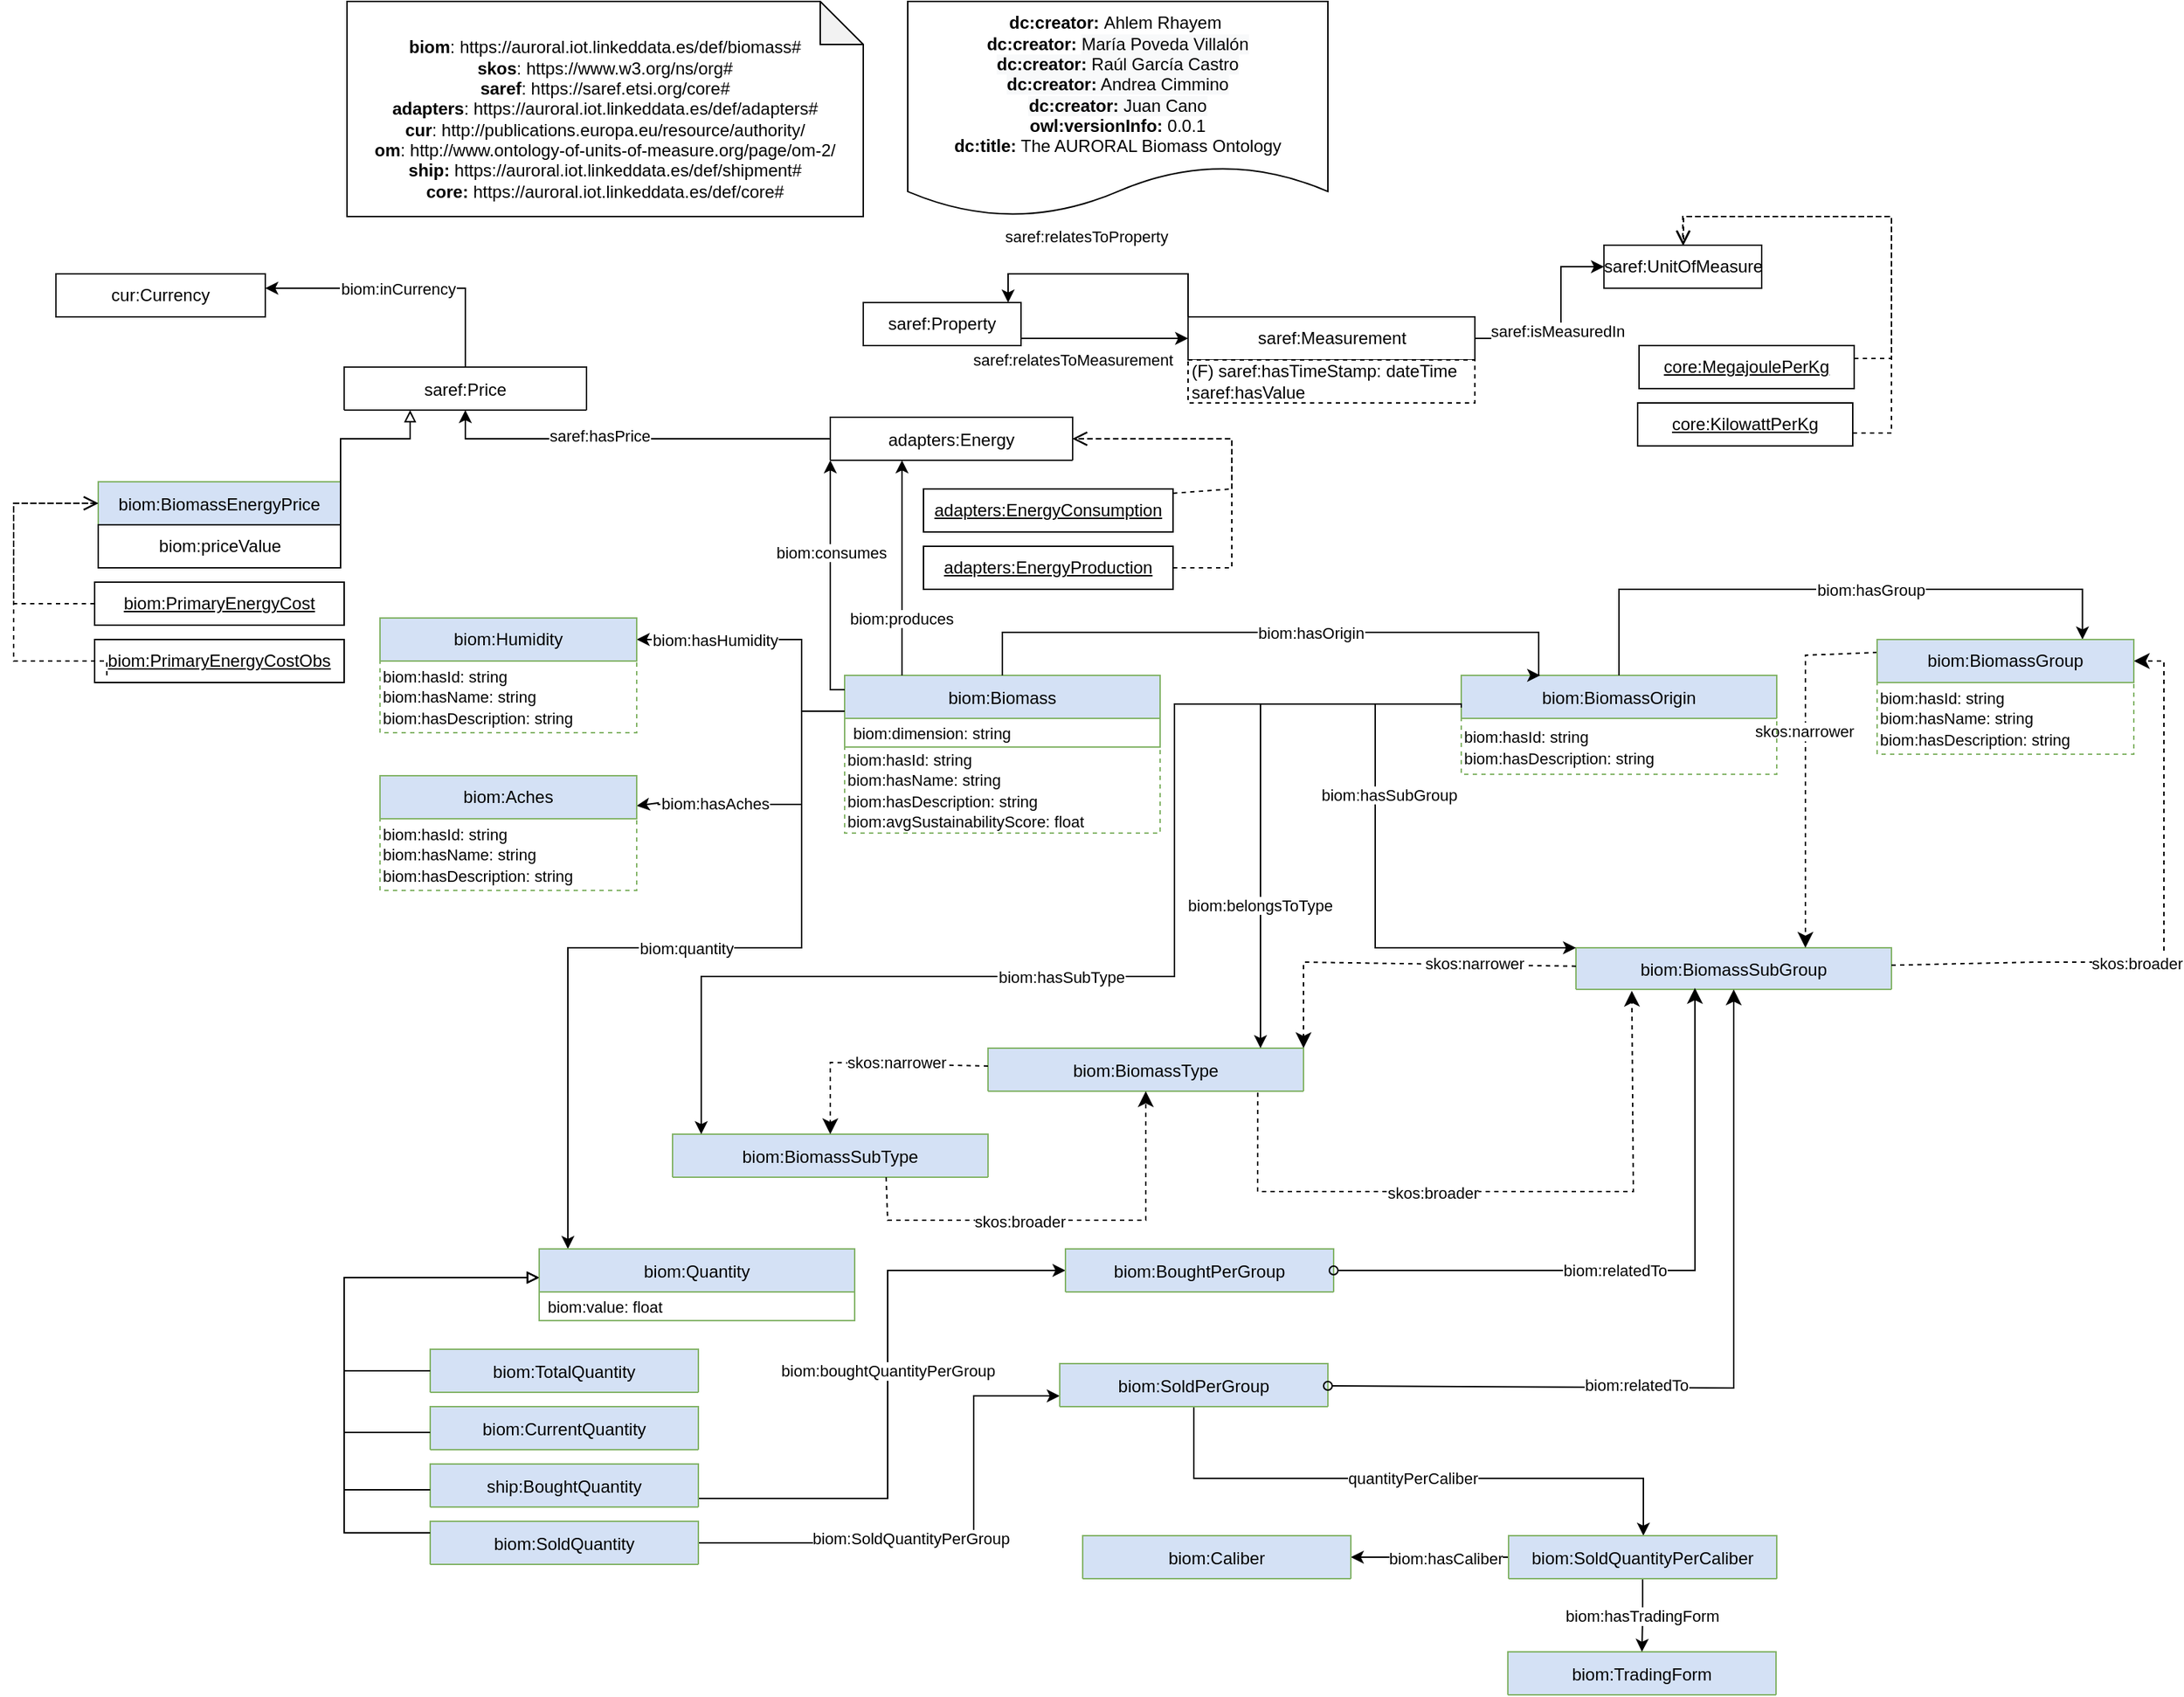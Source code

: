 <mxfile version="13.9.9" type="device"><diagram id="kuyocsIZIVU7Rjy9QZxE" name="Page-1"><mxGraphModel dx="2980" dy="2962" grid="1" gridSize="10" guides="1" tooltips="1" connect="1" arrows="1" fold="1" page="1" pageScale="1" pageWidth="1654" pageHeight="2336" math="0" shadow="0"><root><mxCell id="0"/><mxCell id="1" parent="0"/><mxCell id="2" value="biom:Biomass" style="swimlane;fontStyle=0;childLayout=stackLayout;horizontal=1;startSize=30;horizontalStack=0;resizeParent=1;resizeParentMax=0;resizeLast=0;collapsible=1;marginBottom=0;fillColor=#D4E1F5;strokeColor=#82b366;" parent="1" vertex="1"><mxGeometry x="-190" y="80" width="220" height="50" as="geometry"><mxRectangle x="536" y="365" width="80" height="30" as="alternateBounds"/></mxGeometry></mxCell><mxCell id="6" value="biom:dimension: string" style="text;strokeColor=none;fillColor=none;align=left;verticalAlign=middle;spacingLeft=4;spacingRight=4;overflow=hidden;points=[[0,0.5],[1,0.5]];portConstraint=eastwest;rotatable=0;fontSize=11;" parent="2" vertex="1"><mxGeometry y="30" width="220" height="20" as="geometry"/></mxCell><mxCell id="11" value="biom:BiomassOrigin" style="swimlane;fontStyle=0;childLayout=stackLayout;horizontal=1;startSize=30;horizontalStack=0;resizeParent=1;resizeParentMax=0;resizeLast=0;collapsible=1;marginBottom=0;fillColor=#D4E1F5;strokeColor=#82b366;" parent="1" vertex="1"><mxGeometry x="240" y="80" width="220" height="30" as="geometry"><mxRectangle x="536" y="365" width="80" height="30" as="alternateBounds"/></mxGeometry></mxCell><mxCell id="18" value="biom:BiomassSubGroup" style="swimlane;fontStyle=0;childLayout=stackLayout;horizontal=1;startSize=30;horizontalStack=0;resizeParent=1;resizeParentMax=0;resizeLast=0;collapsible=1;marginBottom=0;fillColor=#D4E1F5;strokeColor=#82b366;" parent="1" vertex="1"><mxGeometry x="320" y="270" width="220" height="29" as="geometry"><mxRectangle x="536" y="365" width="80" height="30" as="alternateBounds"/></mxGeometry></mxCell><mxCell id="19" value="biom:BiomassType" style="swimlane;fontStyle=0;childLayout=stackLayout;horizontal=1;startSize=30;horizontalStack=0;resizeParent=1;resizeParentMax=0;resizeLast=0;collapsible=1;marginBottom=0;fillColor=#D4E1F5;strokeColor=#82b366;" parent="1" vertex="1"><mxGeometry x="-90" y="340" width="220" height="30" as="geometry"><mxRectangle x="536" y="365" width="80" height="30" as="alternateBounds"/></mxGeometry></mxCell><mxCell id="20" value="biom:BiomassSubType" style="swimlane;fontStyle=0;childLayout=stackLayout;horizontal=1;startSize=30;horizontalStack=0;resizeParent=1;resizeParentMax=0;resizeLast=0;collapsible=1;marginBottom=0;fillColor=#D4E1F5;strokeColor=#82b366;" parent="1" vertex="1"><mxGeometry x="-310" y="400" width="220" height="30" as="geometry"><mxRectangle x="536" y="365" width="80" height="30" as="alternateBounds"/></mxGeometry></mxCell><mxCell id="21" value="biom:hasOrigin" style="edgeStyle=orthogonalEdgeStyle;rounded=0;orthogonalLoop=1;jettySize=auto;entryX=0.25;entryY=0;entryDx=0;entryDy=0;fontSize=11;endArrow=classic;endFill=1;" parent="1" source="2" target="11" edge="1"><mxGeometry x="0.129" relative="1" as="geometry"><mxPoint as="offset"/><mxPoint x="-80" y="80" as="sourcePoint"/><mxPoint x="422" y="68" as="targetPoint"/><Array as="points"><mxPoint x="-80" y="50"/><mxPoint x="294" y="50"/></Array></mxGeometry></mxCell><mxCell id="22" value="biom:hasGroup" style="edgeStyle=orthogonalEdgeStyle;rounded=0;orthogonalLoop=1;jettySize=auto;fontSize=11;endArrow=classic;endFill=1;entryX=0.8;entryY=0;entryDx=0;entryDy=0;" parent="1" source="11" target="qQtupQ7uHuIJxfJwYgU1-77" edge="1"><mxGeometry x="0.129" relative="1" as="geometry"><mxPoint as="offset"/><mxPoint x="490" y="102.5" as="sourcePoint"/><mxPoint x="630" y="50" as="targetPoint"/><Array as="points"><mxPoint x="350" y="20"/><mxPoint x="673" y="20"/></Array></mxGeometry></mxCell><mxCell id="43" value="biom:hasSubGroup" style="edgeStyle=orthogonalEdgeStyle;rounded=0;orthogonalLoop=1;jettySize=auto;fontSize=11;endArrow=classic;endFill=1;exitX=0;exitY=0.75;exitDx=0;exitDy=0;" parent="1" source="11" target="18" edge="1"><mxGeometry x="-0.326" y="10" relative="1" as="geometry"><mxPoint as="offset"/><mxPoint x="240" y="140" as="sourcePoint"/><mxPoint x="211" y="215" as="targetPoint"/><Array as="points"><mxPoint x="240" y="100"/><mxPoint x="180" y="100"/><mxPoint x="180" y="270"/></Array></mxGeometry></mxCell><mxCell id="44" value="biom:belongsToType" style="edgeStyle=orthogonalEdgeStyle;rounded=0;orthogonalLoop=1;jettySize=auto;fontSize=11;endArrow=classic;endFill=1;" parent="1" source="11" target="19" edge="1"><mxGeometry x="0.474" relative="1" as="geometry"><mxPoint as="offset"/><mxPoint x="220" y="130" as="sourcePoint"/><mxPoint x="320" y="286" as="targetPoint"/><Array as="points"><mxPoint x="100" y="100"/></Array></mxGeometry></mxCell><mxCell id="45" value="biom:hasSubType" style="edgeStyle=orthogonalEdgeStyle;rounded=0;orthogonalLoop=1;jettySize=auto;fontSize=11;endArrow=classic;endFill=1;" parent="1" source="11" target="20" edge="1"><mxGeometry x="0.129" relative="1" as="geometry"><mxPoint as="offset"/><mxPoint x="239" y="122" as="sourcePoint"/><mxPoint x="-292" y="342" as="targetPoint"/><Array as="points"><mxPoint x="40" y="100"/><mxPoint x="40" y="290"/><mxPoint x="-290" y="290"/></Array></mxGeometry></mxCell><mxCell id="54" value="biom:hasHumidity" style="edgeStyle=orthogonalEdgeStyle;rounded=0;orthogonalLoop=1;jettySize=auto;fontSize=11;endArrow=classic;endFill=1;entryX=1;entryY=0.5;entryDx=0;entryDy=0;" parent="1" source="2" target="qQtupQ7uHuIJxfJwYgU1-66" edge="1"><mxGeometry x="0.436" relative="1" as="geometry"><mxPoint as="offset"/><mxPoint x="-219" y="91.5" as="sourcePoint"/><mxPoint x="-319" y="68" as="targetPoint"/><Array as="points"><mxPoint x="-220" y="105"/><mxPoint x="-220" y="55"/></Array></mxGeometry></mxCell><mxCell id="55" value="biom:hasAches" style="edgeStyle=orthogonalEdgeStyle;rounded=0;orthogonalLoop=1;jettySize=auto;fontSize=11;endArrow=classic;endFill=1;exitX=0;exitY=0.5;exitDx=0;exitDy=0;" parent="1" source="2" target="qQtupQ7uHuIJxfJwYgU1-68" edge="1"><mxGeometry x="0.468" y="-1" relative="1" as="geometry"><mxPoint as="offset"/><mxPoint x="-180" y="130" as="sourcePoint"/><mxPoint x="-335" y="169" as="targetPoint"/><Array as="points"><mxPoint x="-220" y="105"/><mxPoint x="-220" y="170"/><mxPoint x="-320" y="170"/><mxPoint x="-320" y="169"/></Array></mxGeometry></mxCell><mxCell id="O9GTj8o9H-n6MzuwYOlM-77" value="&lt;div&gt;&lt;b&gt;&lt;br&gt;&lt;/b&gt;&lt;/div&gt;&lt;div&gt;&lt;b&gt;biom&lt;/b&gt;: https://auroral.iot.linkeddata.es/def/biomass#&lt;br&gt;&lt;/div&gt;&lt;div&gt;&lt;b&gt;skos&lt;/b&gt;:&amp;nbsp;https://www.w3.org/ns/org#&lt;br&gt;&lt;/div&gt;&lt;div&gt;&lt;/div&gt;&lt;b&gt;saref&lt;/b&gt;: https://saref.etsi.org/core#&lt;br&gt;&lt;b&gt;adapters&lt;/b&gt;: https://auroral.iot.linkeddata.es/def/adapters#&lt;br&gt;&lt;b&gt;cur&lt;/b&gt;: http://publications.europa.eu/resource/authority/&lt;br&gt;&lt;b&gt;om&lt;/b&gt;:&amp;nbsp;http://www.ontology-of-units-of-measure.org/page/om-2/&lt;br&gt;&lt;b&gt;ship:&lt;/b&gt; https://auroral.iot.linkeddata.es/def/shipment#&lt;br&gt;&lt;b&gt;core:&lt;/b&gt;&amp;nbsp;&lt;span&gt;https://auroral.iot.linkeddata.es/def/core#&lt;/span&gt;&lt;br&gt;" style="shape=note;whiteSpace=wrap;html=1;backgroundOutline=1;darkOpacity=0.05;" parent="1" vertex="1"><mxGeometry x="-537" y="-390" width="360" height="150" as="geometry"/></mxCell><mxCell id="Prb9LbOoZHCVGcq7G5M_-55" value="saref:Price" style="swimlane;fontStyle=0;childLayout=stackLayout;horizontal=1;startSize=30;horizontalStack=0;resizeParent=1;resizeParentMax=0;resizeLast=0;collapsible=1;marginBottom=0;fillColor=#FFFFFF;strokeColor=#1A1A1A;" parent="1" vertex="1"><mxGeometry x="-539" y="-135" width="169" height="30" as="geometry"><mxRectangle x="536" y="365" width="80" height="30" as="alternateBounds"/></mxGeometry></mxCell><mxCell id="Prb9LbOoZHCVGcq7G5M_-66" value="" style="edgeStyle=orthogonalEdgeStyle;rounded=0;orthogonalLoop=1;jettySize=auto;html=1;" parent="1" source="Prb9LbOoZHCVGcq7G5M_-59" target="Prb9LbOoZHCVGcq7G5M_-55" edge="1"><mxGeometry relative="1" as="geometry"><mxPoint x="-304.5" y="-85" as="targetPoint"/></mxGeometry></mxCell><mxCell id="Prb9LbOoZHCVGcq7G5M_-67" value="saref:hasPrice" style="edgeLabel;html=1;align=center;verticalAlign=middle;resizable=0;points=[];" parent="Prb9LbOoZHCVGcq7G5M_-66" vertex="1" connectable="0"><mxGeometry x="0.176" y="-2" relative="1" as="geometry"><mxPoint as="offset"/></mxGeometry></mxCell><mxCell id="Prb9LbOoZHCVGcq7G5M_-59" value="adapters:Energy" style="swimlane;fontStyle=0;childLayout=stackLayout;horizontal=1;startSize=30;horizontalStack=0;resizeParent=1;resizeParentMax=0;resizeLast=0;collapsible=1;marginBottom=0;fillColor=#FFFFFF;strokeColor=#1A1A1A;" parent="1" vertex="1"><mxGeometry x="-200" y="-100" width="169" height="30" as="geometry"><mxRectangle x="536" y="365" width="80" height="30" as="alternateBounds"/></mxGeometry></mxCell><mxCell id="Prb9LbOoZHCVGcq7G5M_-60" value="&lt;u&gt;adapters:EnergyConsumption&lt;/u&gt;" style="rounded=0;whiteSpace=wrap;html=1;snapToPoint=1;points=[[0.1,0],[0.2,0],[0.3,0],[0.4,0],[0.5,0],[0.6,0],[0.7,0],[0.8,0],[0.9,0],[0,0.1],[0,0.3],[0,0.5],[0,0.7],[0,0.9],[0.1,1],[0.2,1],[0.3,1],[0.4,1],[0.5,1],[0.6,1],[0.7,1],[0.8,1],[0.9,1],[1,0.1],[1,0.3],[1,0.5],[1,0.7],[1,0.9]];strokeColor=#000000;" parent="1" vertex="1"><mxGeometry x="-135" y="-50" width="174" height="30" as="geometry"/></mxCell><mxCell id="Prb9LbOoZHCVGcq7G5M_-61" value="&lt;u&gt;adapters:EnergyProduction&lt;/u&gt;" style="rounded=0;whiteSpace=wrap;html=1;snapToPoint=1;points=[[0.1,0],[0.2,0],[0.3,0],[0.4,0],[0.5,0],[0.6,0],[0.7,0],[0.8,0],[0.9,0],[0,0.1],[0,0.3],[0,0.5],[0,0.7],[0,0.9],[0.1,1],[0.2,1],[0.3,1],[0.4,1],[0.5,1],[0.6,1],[0.7,1],[0.8,1],[0.9,1],[1,0.1],[1,0.3],[1,0.5],[1,0.7],[1,0.9]];strokeColor=#000000;" parent="1" vertex="1"><mxGeometry x="-135" y="-10" width="174" height="30" as="geometry"/></mxCell><mxCell id="Prb9LbOoZHCVGcq7G5M_-62" value="" style="endArrow=open;html=1;fontColor=#000099;endFill=0;dashed=1;endSize=8;edgeStyle=orthogonalEdgeStyle;arcSize=0;entryX=1;entryY=0.5;entryDx=0;entryDy=0;" parent="1" source="Prb9LbOoZHCVGcq7G5M_-60" target="Prb9LbOoZHCVGcq7G5M_-59" edge="1"><mxGeometry width="50" height="50" relative="1" as="geometry"><mxPoint x="-10" y="-50" as="sourcePoint"/><mxPoint x="210" y="-142" as="targetPoint"/><Array as="points"><mxPoint x="80" y="-50"/><mxPoint x="80" y="-85"/></Array></mxGeometry></mxCell><mxCell id="Prb9LbOoZHCVGcq7G5M_-63" value="" style="endArrow=open;html=1;fontColor=#000099;endFill=0;dashed=1;endSize=8;edgeStyle=orthogonalEdgeStyle;arcSize=0;" parent="1" source="Prb9LbOoZHCVGcq7G5M_-61" target="Prb9LbOoZHCVGcq7G5M_-59" edge="1"><mxGeometry width="50" height="50" relative="1" as="geometry"><mxPoint x="49" y="8" as="sourcePoint"/><mxPoint x="-20" y="-80" as="targetPoint"/><Array as="points"><mxPoint x="80" y="5"/><mxPoint x="80" y="-85"/></Array></mxGeometry></mxCell><mxCell id="Prb9LbOoZHCVGcq7G5M_-64" value="biom:produces" style="edgeStyle=orthogonalEdgeStyle;rounded=0;orthogonalLoop=1;jettySize=auto;fontSize=11;endArrow=classic;endFill=1;" parent="1" source="2" target="Prb9LbOoZHCVGcq7G5M_-59" edge="1"><mxGeometry x="-0.467" relative="1" as="geometry"><mxPoint as="offset"/><mxPoint x="-160" y="80" as="sourcePoint"/><mxPoint x="215" y="80" as="targetPoint"/><Array as="points"><mxPoint x="-150" y="50"/><mxPoint x="-150" y="50"/></Array></mxGeometry></mxCell><mxCell id="Prb9LbOoZHCVGcq7G5M_-68" value="&lt;u&gt;biom:PrimaryEnergyCost&lt;/u&gt;" style="rounded=0;whiteSpace=wrap;html=1;snapToPoint=1;points=[[0.1,0],[0.2,0],[0.3,0],[0.4,0],[0.5,0],[0.6,0],[0.7,0],[0.8,0],[0.9,0],[0,0.1],[0,0.3],[0,0.5],[0,0.7],[0,0.9],[0.1,1],[0.2,1],[0.3,1],[0.4,1],[0.5,1],[0.6,1],[0.7,1],[0.8,1],[0.9,1],[1,0.1],[1,0.3],[1,0.5],[1,0.7],[1,0.9]];strokeColor=#000000;" parent="1" vertex="1"><mxGeometry x="-713" y="15" width="174" height="30" as="geometry"/></mxCell><mxCell id="Prb9LbOoZHCVGcq7G5M_-71" value="&lt;u&gt;biom:PrimaryEnergyCostObs&lt;/u&gt;" style="rounded=0;whiteSpace=wrap;html=1;snapToPoint=1;points=[[0.1,0],[0.2,0],[0.3,0],[0.4,0],[0.5,0],[0.6,0],[0.7,0],[0.8,0],[0.9,0],[0,0.1],[0,0.3],[0,0.5],[0,0.7],[0,0.9],[0.1,1],[0.2,1],[0.3,1],[0.4,1],[0.5,1],[0.6,1],[0.7,1],[0.8,1],[0.9,1],[1,0.1],[1,0.3],[1,0.5],[1,0.7],[1,0.9]];strokeColor=#000000;" parent="1" vertex="1"><mxGeometry x="-713" y="55" width="174" height="30" as="geometry"/></mxCell><mxCell id="Prb9LbOoZHCVGcq7G5M_-74" value="biom:BiomassEnergyPrice" style="swimlane;fontStyle=0;childLayout=stackLayout;horizontal=1;startSize=30;horizontalStack=0;resizeParent=1;resizeParentMax=0;resizeLast=0;collapsible=1;marginBottom=0;fillColor=#D4E1F5;strokeColor=#82b366;" parent="1" vertex="1"><mxGeometry x="-710.5" y="-55" width="169" height="60" as="geometry"><mxRectangle x="536" y="365" width="80" height="30" as="alternateBounds"/></mxGeometry></mxCell><mxCell id="Prb9LbOoZHCVGcq7G5M_-87" value="biom:priceValue" style="rounded=0;whiteSpace=wrap;html=1;snapToPoint=1;points=[[0.1,0],[0.2,0],[0.3,0],[0.4,0],[0.5,0],[0.6,0],[0.7,0],[0.8,0],[0.9,0],[0,0.1],[0,0.3],[0,0.5],[0,0.7],[0,0.9],[0.1,1],[0.2,1],[0.3,1],[0.4,1],[0.5,1],[0.6,1],[0.7,1],[0.8,1],[0.9,1],[1,0.1],[1,0.3],[1,0.5],[1,0.7],[1,0.9]];strokeColor=#000000;" parent="Prb9LbOoZHCVGcq7G5M_-74" vertex="1"><mxGeometry y="30" width="169" height="30" as="geometry"/></mxCell><mxCell id="Prb9LbOoZHCVGcq7G5M_-75" style="edgeStyle=orthogonalEdgeStyle;rounded=0;orthogonalLoop=1;jettySize=auto;html=1;endArrow=block;endFill=0;exitX=1;exitY=0.5;exitDx=0;exitDy=0;" parent="1" source="Prb9LbOoZHCVGcq7G5M_-74" target="Prb9LbOoZHCVGcq7G5M_-55" edge="1"><mxGeometry relative="1" as="geometry"><mxPoint x="-539" y="-20" as="sourcePoint"/><mxPoint x="-493.5" y="-140" as="targetPoint"/><Array as="points"><mxPoint x="-493" y="-85"/></Array></mxGeometry></mxCell><mxCell id="Prb9LbOoZHCVGcq7G5M_-78" value="" style="endArrow=open;html=1;fontColor=#000099;endFill=0;dashed=1;endSize=8;edgeStyle=orthogonalEdgeStyle;arcSize=0;exitX=0;exitY=0.5;exitDx=0;exitDy=0;" parent="1" source="Prb9LbOoZHCVGcq7G5M_-68" target="Prb9LbOoZHCVGcq7G5M_-74" edge="1"><mxGeometry width="50" height="50" relative="1" as="geometry"><mxPoint x="-734.5" y="14.1" as="sourcePoint"/><mxPoint x="-769.5" y="-15" as="targetPoint"/><Array as="points"><mxPoint x="-769.5" y="30"/><mxPoint x="-769.5" y="-40"/></Array></mxGeometry></mxCell><mxCell id="Prb9LbOoZHCVGcq7G5M_-79" value="" style="endArrow=open;html=1;fontColor=#000099;endFill=0;dashed=1;endSize=8;edgeStyle=orthogonalEdgeStyle;arcSize=0;exitX=0.049;exitY=0.833;exitDx=0;exitDy=0;exitPerimeter=0;" parent="1" source="Prb9LbOoZHCVGcq7G5M_-71" target="Prb9LbOoZHCVGcq7G5M_-74" edge="1"><mxGeometry width="50" height="50" relative="1" as="geometry"><mxPoint x="-710.5" y="73" as="sourcePoint"/><mxPoint x="-710.5" y="10.5" as="targetPoint"/><Array as="points"><mxPoint x="-704.5" y="70"/><mxPoint x="-769.5" y="70"/><mxPoint x="-769.5" y="-40"/></Array></mxGeometry></mxCell><mxCell id="Prb9LbOoZHCVGcq7G5M_-80" value="saref:Measurement" style="rounded=0;whiteSpace=wrap;html=1;fillColor=#FFFFFF;strokeColor=#1A1A1A;" parent="1" vertex="1"><mxGeometry x="49.5" y="-170" width="200" height="30" as="geometry"/></mxCell><mxCell id="Prb9LbOoZHCVGcq7G5M_-81" value="saref:UnitOfMeasure" style="rounded=0;whiteSpace=wrap;html=1;fillColor=#FFFFFF;strokeColor=#1A1A1A;" parent="1" vertex="1"><mxGeometry x="339.5" y="-220" width="110" height="30" as="geometry"/></mxCell><mxCell id="Prb9LbOoZHCVGcq7G5M_-82" style="edgeStyle=orthogonalEdgeStyle;rounded=0;orthogonalLoop=1;jettySize=auto;html=1;endArrow=classic;endFill=1;exitX=1;exitY=0.5;exitDx=0;exitDy=0;" parent="1" source="Prb9LbOoZHCVGcq7G5M_-80" target="Prb9LbOoZHCVGcq7G5M_-81" edge="1"><mxGeometry relative="1" as="geometry"><Array as="points"><mxPoint x="309.5" y="-155"/><mxPoint x="309.5" y="-205"/></Array><mxPoint x="264" y="-150" as="sourcePoint"/><mxPoint x="485" y="-180" as="targetPoint"/></mxGeometry></mxCell><mxCell id="Prb9LbOoZHCVGcq7G5M_-83" value="saref:isMeasuredIn" style="edgeLabel;html=1;align=center;verticalAlign=middle;resizable=0;points=[];" parent="Prb9LbOoZHCVGcq7G5M_-82" vertex="1" connectable="0"><mxGeometry x="-0.241" y="-2" relative="1" as="geometry"><mxPoint x="4" y="-7" as="offset"/></mxGeometry></mxCell><mxCell id="Prb9LbOoZHCVGcq7G5M_-84" value="(F) saref:hasTimeStamp: dateTime&lt;br&gt;saref:hasValue" style="rounded=0;whiteSpace=wrap;html=1;snapToPoint=1;points=[[0.1,0],[0.2,0],[0.3,0],[0.4,0],[0.5,0],[0.6,0],[0.7,0],[0.8,0],[0.9,0],[0,0.1],[0,0.3],[0,0.5],[0,0.7],[0,0.9],[0.1,1],[0.2,1],[0.3,1],[0.4,1],[0.5,1],[0.6,1],[0.7,1],[0.8,1],[0.9,1],[1,0.1],[1,0.3],[1,0.5],[1,0.7],[1,0.9]];dashed=1;align=left;" parent="1" vertex="1"><mxGeometry x="49.5" y="-140" width="200" height="30" as="geometry"/></mxCell><mxCell id="Prb9LbOoZHCVGcq7G5M_-88" value="cur:Currency" style="rounded=0;whiteSpace=wrap;html=1;fillColor=#FFFFFF;strokeColor=#1A1A1A;" parent="1" vertex="1"><mxGeometry x="-740" y="-200" width="146" height="30" as="geometry"/></mxCell><mxCell id="Prb9LbOoZHCVGcq7G5M_-89" value="biom:inCurrency" style="edgeStyle=orthogonalEdgeStyle;rounded=0;orthogonalLoop=1;jettySize=auto;endArrow=classic;endFill=1;" parent="1" source="Prb9LbOoZHCVGcq7G5M_-55" target="Prb9LbOoZHCVGcq7G5M_-88" edge="1"><mxGeometry x="0.044" relative="1" as="geometry"><mxPoint x="-710" y="-160" as="targetPoint"/><mxPoint x="-880" y="-210" as="sourcePoint"/><mxPoint as="offset"/><Array as="points"><mxPoint x="-454" y="-190"/></Array></mxGeometry></mxCell><mxCell id="Prb9LbOoZHCVGcq7G5M_-90" value="" style="edgeStyle=orthogonalEdgeStyle;rounded=0;orthogonalLoop=1;jettySize=auto;html=1;startArrow=none;" parent="1" source="Prb9LbOoZHCVGcq7G5M_-93" target="Prb9LbOoZHCVGcq7G5M_-80" edge="1"><mxGeometry relative="1" as="geometry"><Array as="points"><mxPoint x="-40" y="-155"/><mxPoint x="-40" y="-155"/></Array><mxPoint x="-40" y="-300" as="sourcePoint"/><mxPoint x="100.0" y="-310.99" as="targetPoint"/></mxGeometry></mxCell><mxCell id="qQtupQ7uHuIJxfJwYgU1-85" value="saref:relatesToMeasurement" style="edgeLabel;html=1;align=center;verticalAlign=middle;resizable=0;points=[];fontSize=11;fontFamily=Helvetica;" parent="Prb9LbOoZHCVGcq7G5M_-90" vertex="1" connectable="0"><mxGeometry x="-0.193" y="1" relative="1" as="geometry"><mxPoint x="-11" y="16" as="offset"/></mxGeometry></mxCell><mxCell id="Prb9LbOoZHCVGcq7G5M_-91" value="&lt;span style=&quot;color: rgb(0, 0, 0); font-family: helvetica; font-size: 11px; font-style: normal; font-weight: 400; letter-spacing: normal; text-align: center; text-indent: 0px; text-transform: none; word-spacing: 0px; background-color: rgb(255, 255, 255); display: inline; float: none;&quot;&gt;saref:relatesToProperty&lt;/span&gt;" style="text;whiteSpace=wrap;html=1;" parent="1" vertex="1"><mxGeometry x="-80.5" y="-240" width="140" height="30" as="geometry"/></mxCell><mxCell id="Prb9LbOoZHCVGcq7G5M_-93" value="saref:Property" style="rounded=0;whiteSpace=wrap;html=1;fillColor=#FFFFFF;strokeColor=#1A1A1A;" parent="1" vertex="1"><mxGeometry x="-177" y="-180" width="110" height="30" as="geometry"/></mxCell><mxCell id="Prb9LbOoZHCVGcq7G5M_-94" value="" style="edgeStyle=orthogonalEdgeStyle;rounded=0;orthogonalLoop=1;jettySize=auto;html=1;startArrow=none;exitX=0;exitY=0;exitDx=0;exitDy=0;" parent="1" source="Prb9LbOoZHCVGcq7G5M_-80" target="Prb9LbOoZHCVGcq7G5M_-93" edge="1"><mxGeometry relative="1" as="geometry"><Array as="points"><mxPoint x="50" y="-200"/><mxPoint x="-76" y="-200"/></Array><mxPoint x="-49.3" y="-200" as="sourcePoint"/><mxPoint x="67.2" y="-200" as="targetPoint"/></mxGeometry></mxCell><mxCell id="Prb9LbOoZHCVGcq7G5M_-95" value="&lt;u&gt;core:MegajoulePerKg&lt;/u&gt;&lt;span style=&quot;color: rgba(0 , 0 , 0 , 0) ; font-family: monospace ; font-size: 0px&quot;&gt;%3CmxGraphModel%3E%3Croot%3E%3CmxCell%20id%3D%220%22%2F%3E%3CmxCell%20id%3D%221%22%20parent%3D%220%22%2F%3E%3CmxCell%20id%3D%222%22%20value%3D%22%26lt%3Bu%26gt%3Bcore%3AKiloWattSquareMeter%26lt%3B%2Fu%26gt%3B%22%20style%3D%22rounded%3D0%3BwhiteSpace%3Dwrap%3Bhtml%3D1%3BsnapToPoint%3D1%3Bpoints%3D%5B%5B0.1%2C0%5D%2C%5B0.2%2C0%5D%2C%5B0.3%2C0%5D%2C%5B0.4%2C0%5D%2C%5B0.5%2C0%5D%2C%5B0.6%2C0%5D%2C%5B0.7%2C0%5D%2C%5B0.8%2C0%5D%2C%5B0.9%2C0%5D%2C%5B0%2C0.1%5D%2C%5B0%2C0.3%5D%2C%5B0%2C0.5%5D%2C%5B0%2C0.7%5D%2C%5B0%2C0.9%5D%2C%5B0.1%2C1%5D%2C%5B0.2%2C1%5D%2C%5B0.3%2C1%5D%2C%5B0.4%2C1%5D%2C%5B0.5%2C1%5D%2C%5B0.6%2C1%5D%2C%5B0.7%2C1%5D%2C%5B0.8%2C1%5D%2C%5B0.9%2C1%5D%2C%5B1%2C0.1%5D%2C%5B1%2C0.3%5D%2C%5B1%2C0.5%5D%2C%5B1%2C0.7%5D%2C%5B1%2C0.9%5D%5D%3B%22%20vertex%3D%221%22%20parent%3D%221%22%3E%3CmxGeometry%20x%3D%221210%22%20y%3D%22190%22%20width%3D%22150%22%20height%3D%2230%22%20as%3D%22geometry%22%2F%3E%3C%2FmxCell%3E%3C%2Froot%3E%3C%2FmxGraphModel%3E&lt;/span&gt;" style="rounded=0;whiteSpace=wrap;html=1;snapToPoint=1;points=[[0.1,0],[0.2,0],[0.3,0],[0.4,0],[0.5,0],[0.6,0],[0.7,0],[0.8,0],[0.9,0],[0,0.1],[0,0.3],[0,0.5],[0,0.7],[0,0.9],[0.1,1],[0.2,1],[0.3,1],[0.4,1],[0.5,1],[0.6,1],[0.7,1],[0.8,1],[0.9,1],[1,0.1],[1,0.3],[1,0.5],[1,0.7],[1,0.9]];" parent="1" vertex="1"><mxGeometry x="364" y="-150" width="150" height="30" as="geometry"/></mxCell><mxCell id="Prb9LbOoZHCVGcq7G5M_-96" value="&lt;u&gt;core:KilowattPerKg&lt;/u&gt;&lt;span style=&quot;color: rgba(0 , 0 , 0 , 0) ; font-family: monospace ; font-size: 0px&quot;&gt;%3CmxGraphModel%3E%3Croot%3E%3CmxCell%20id%3D%220%22%2F%3E%3CmxCell%20id%3D%221%22%20parent%3D%220%22%2F%3E%3CmxCell%20id%3D%222%22%20value%3D%22%26lt%3Bu%26gt%3Bcore%3AKiloWattSquareMeter%26lt%3B%2Fu%26gt%3B%22%20style%3D%22rounded%3D0%3BwhiteSpace%3Dwrap%3Bhtml%3D1%3BsnapToPoint%3D1%3Bpoints%3D%5B%5B0.1%2C0%5D%2C%5B0.2%2C0%5D%2C%5B0.3%2C0%5D%2C%5B0.4%2C0%5D%2C%5B0.5%2C0%5D%2C%5B0.6%2C0%5D%2C%5B0.7%2C0%5D%2C%5B0.8%2C0%5D%2C%5B0.9%2C0%5D%2C%5B0%2C0.1%5D%2C%5B0%2C0.3%5D%2C%5B0%2C0.5%5D%2C%5B0%2C0.7%5D%2C%5B0%2C0.9%5D%2C%5B0.1%2C1%5D%2C%5B0.2%2C1%5D%2C%5B0.3%2C1%5D%2C%5B0.4%2C1%5D%2C%5B0.5%2C1%5D%2C%5B0.6%2C1%5D%2C%5B0.7%2C1%5D%2C%5B0.8%2C1%5D%2C%5B0.9%2C1%5D%2C%5B1%2C0.1%5D%2C%5B1%2C0.3%5D%2C%5B1%2C0.5%5D%2C%5B1%2C0.7%5D%2C%5B1%2C0.9%5D%5D%3B%22%20vertex%3D%221%22%20parent%3D%221%22%3E%3CmxGeometry%20x%3D%221210%22%20y%3D%22190%22%20width%3D%22150%22%20height%3D%2230%22%20as%3D%22geometry%22%2F%3E%3C%2FmxCell%3E%3C%2Froot%3E%3C%2FmxGraphModel%3E&lt;/span&gt;" style="rounded=0;whiteSpace=wrap;html=1;snapToPoint=1;points=[[0.1,0],[0.2,0],[0.3,0],[0.4,0],[0.5,0],[0.6,0],[0.7,0],[0.8,0],[0.9,0],[0,0.1],[0,0.3],[0,0.5],[0,0.7],[0,0.9],[0.1,1],[0.2,1],[0.3,1],[0.4,1],[0.5,1],[0.6,1],[0.7,1],[0.8,1],[0.9,1],[1,0.1],[1,0.3],[1,0.5],[1,0.7],[1,0.9]];" parent="1" vertex="1"><mxGeometry x="363" y="-110" width="150" height="30" as="geometry"/></mxCell><mxCell id="Prb9LbOoZHCVGcq7G5M_-97" value="" style="endArrow=open;html=1;fontColor=#000099;endFill=0;dashed=1;endSize=8;edgeStyle=orthogonalEdgeStyle;arcSize=0;exitX=1;exitY=0.3;exitDx=0;exitDy=0;entryX=0.5;entryY=0;entryDx=0;entryDy=0;" parent="1" source="Prb9LbOoZHCVGcq7G5M_-95" target="Prb9LbOoZHCVGcq7G5M_-81" edge="1"><mxGeometry width="50" height="50" relative="1" as="geometry"><mxPoint x="650" y="-175" as="sourcePoint"/><mxPoint x="530" y="-225" as="targetPoint"/><Array as="points"><mxPoint x="540" y="-141"/><mxPoint x="540" y="-240"/><mxPoint x="395" y="-240"/></Array></mxGeometry></mxCell><mxCell id="Prb9LbOoZHCVGcq7G5M_-98" value="" style="endArrow=open;html=1;fontColor=#000099;endFill=0;dashed=1;endSize=8;edgeStyle=orthogonalEdgeStyle;arcSize=0;exitX=1;exitY=0.7;exitDx=0;exitDy=0;" parent="1" source="Prb9LbOoZHCVGcq7G5M_-96" target="Prb9LbOoZHCVGcq7G5M_-81" edge="1"><mxGeometry width="50" height="50" relative="1" as="geometry"><mxPoint x="540" y="-131" as="sourcePoint"/><mxPoint x="459.5" y="-202.5" as="targetPoint"/><Array as="points"><mxPoint x="540" y="-89"/><mxPoint x="540" y="-240"/><mxPoint x="395" y="-240"/></Array></mxGeometry></mxCell><mxCell id="uD1xqW1s1P9esQBgf80C-62" value="biom:quantity" style="edgeStyle=orthogonalEdgeStyle;rounded=0;orthogonalLoop=1;jettySize=auto;fontSize=11;endArrow=classic;endFill=1;entryX=0.091;entryY=0;entryDx=0;entryDy=0;entryPerimeter=0;" parent="1" source="2" target="u-8Ud_kwQXn1Er16EVpq-106" edge="1"><mxGeometry x="-0.032" relative="1" as="geometry"><mxPoint as="offset"/><mxPoint x="-190" y="210" as="sourcePoint"/><mxPoint x="-420" y="270" as="targetPoint"/><Array as="points"><mxPoint x="-220" y="105"/><mxPoint x="-220" y="270"/><mxPoint x="-383" y="270"/></Array></mxGeometry></mxCell><mxCell id="u-8Ud_kwQXn1Er16EVpq-97" value="" style="edgeStyle=orthogonalEdgeStyle;rounded=0;orthogonalLoop=1;jettySize=auto;html=1;entryX=0;entryY=0.5;entryDx=0;entryDy=0;" parent="1" source="u-8Ud_kwQXn1Er16EVpq-99" target="u-8Ud_kwQXn1Er16EVpq-114" edge="1"><mxGeometry relative="1" as="geometry"><mxPoint x="-178.5" y="645" as="targetPoint"/><Array as="points"><mxPoint x="-160" y="654"/><mxPoint x="-160" y="495"/></Array></mxGeometry></mxCell><mxCell id="u-8Ud_kwQXn1Er16EVpq-98" value="biom:boughtQuantityPerGroup" style="edgeLabel;html=1;align=center;verticalAlign=middle;resizable=0;points=[];" parent="u-8Ud_kwQXn1Er16EVpq-97" vertex="1" connectable="0"><mxGeometry x="-0.252" y="1" relative="1" as="geometry"><mxPoint x="1" y="-66" as="offset"/></mxGeometry></mxCell><mxCell id="u-8Ud_kwQXn1Er16EVpq-99" value="ship:BoughtQuantity" style="swimlane;fontStyle=0;childLayout=stackLayout;horizontal=1;startSize=30;horizontalStack=0;resizeParent=1;resizeParentMax=0;resizeLast=0;collapsible=1;marginBottom=0;fillColor=#D4E1F5;strokeColor=#82b366;" parent="1" vertex="1"><mxGeometry x="-479" y="630" width="187" height="30" as="geometry"><mxRectangle x="536" y="365" width="80" height="30" as="alternateBounds"/></mxGeometry></mxCell><mxCell id="u-8Ud_kwQXn1Er16EVpq-100" value="biom:TotalQuantity" style="swimlane;fontStyle=0;childLayout=stackLayout;horizontal=1;startSize=30;horizontalStack=0;resizeParent=1;resizeParentMax=0;resizeLast=0;collapsible=1;marginBottom=0;fillColor=#D4E1F5;strokeColor=#82b366;" parent="1" vertex="1"><mxGeometry x="-479" y="550" width="187" height="30" as="geometry"><mxRectangle x="536" y="365" width="80" height="30" as="alternateBounds"/></mxGeometry></mxCell><mxCell id="u-8Ud_kwQXn1Er16EVpq-101" value="biom:CurrentQuantity" style="swimlane;fontStyle=0;childLayout=stackLayout;horizontal=1;startSize=30;horizontalStack=0;resizeParent=1;resizeParentMax=0;resizeLast=0;collapsible=1;marginBottom=0;fillColor=#D4E1F5;strokeColor=#82b366;" parent="1" vertex="1"><mxGeometry x="-479" y="590" width="187" height="30" as="geometry"><mxRectangle x="536" y="365" width="80" height="30" as="alternateBounds"/></mxGeometry></mxCell><mxCell id="u-8Ud_kwQXn1Er16EVpq-102" style="edgeStyle=orthogonalEdgeStyle;rounded=0;orthogonalLoop=1;jettySize=auto;html=1;endArrow=block;endFill=0;exitX=0;exitY=0.5;exitDx=0;exitDy=0;" parent="1" source="u-8Ud_kwQXn1Er16EVpq-100" target="u-8Ud_kwQXn1Er16EVpq-106" edge="1"><mxGeometry relative="1" as="geometry"><mxPoint x="-262" y="564" as="sourcePoint"/><mxPoint x="-243" y="520" as="targetPoint"/><Array as="points"><mxPoint x="-539" y="565"/><mxPoint x="-539" y="500"/></Array></mxGeometry></mxCell><mxCell id="u-8Ud_kwQXn1Er16EVpq-103" style="edgeStyle=orthogonalEdgeStyle;rounded=0;orthogonalLoop=1;jettySize=auto;html=1;endArrow=block;endFill=0;" parent="1" source="u-8Ud_kwQXn1Er16EVpq-101" target="u-8Ud_kwQXn1Er16EVpq-106" edge="1"><mxGeometry relative="1" as="geometry"><mxPoint x="-289" y="607.5" as="sourcePoint"/><mxPoint x="-243" y="520" as="targetPoint"/><Array as="points"><mxPoint x="-539" y="608"/><mxPoint x="-539" y="500"/></Array></mxGeometry></mxCell><mxCell id="u-8Ud_kwQXn1Er16EVpq-104" style="edgeStyle=orthogonalEdgeStyle;rounded=0;orthogonalLoop=1;jettySize=auto;html=1;endArrow=block;endFill=0;" parent="1" source="u-8Ud_kwQXn1Er16EVpq-99" target="u-8Ud_kwQXn1Er16EVpq-106" edge="1"><mxGeometry relative="1" as="geometry"><mxPoint x="-292" y="648" as="sourcePoint"/><mxPoint x="-243" y="520" as="targetPoint"/><Array as="points"><mxPoint x="-539" y="648"/><mxPoint x="-539" y="500"/></Array></mxGeometry></mxCell><mxCell id="u-8Ud_kwQXn1Er16EVpq-106" value="biom:Quantity" style="swimlane;fontStyle=0;childLayout=stackLayout;horizontal=1;startSize=30;horizontalStack=0;resizeParent=1;resizeParentMax=0;resizeLast=0;collapsible=1;marginBottom=0;fillColor=#D4E1F5;strokeColor=#82b366;" parent="1" vertex="1"><mxGeometry x="-403" y="480" width="220" height="50" as="geometry"><mxRectangle x="536" y="365" width="80" height="30" as="alternateBounds"/></mxGeometry></mxCell><mxCell id="u-8Ud_kwQXn1Er16EVpq-107" value="biom:value: float" style="text;strokeColor=none;fillColor=none;align=left;verticalAlign=middle;spacingLeft=4;spacingRight=4;overflow=hidden;points=[[0,0.5],[1,0.5]];portConstraint=eastwest;rotatable=0;fontSize=11;" parent="u-8Ud_kwQXn1Er16EVpq-106" vertex="1"><mxGeometry y="30" width="220" height="20" as="geometry"/></mxCell><mxCell id="u-8Ud_kwQXn1Er16EVpq-108" value="" style="edgeStyle=orthogonalEdgeStyle;rounded=0;orthogonalLoop=1;jettySize=auto;html=1;entryX=0;entryY=0.75;entryDx=0;entryDy=0;" parent="1" source="u-8Ud_kwQXn1Er16EVpq-110" target="u-8Ud_kwQXn1Er16EVpq-117" edge="1"><mxGeometry relative="1" as="geometry"><mxPoint x="-385.5" y="765" as="targetPoint"/><Array as="points"><mxPoint x="-100" y="685"/><mxPoint x="-100" y="583"/></Array></mxGeometry></mxCell><mxCell id="u-8Ud_kwQXn1Er16EVpq-109" value="biom:SoldQuantityPerGroup" style="edgeLabel;html=1;align=center;verticalAlign=middle;resizable=0;points=[];" parent="u-8Ud_kwQXn1Er16EVpq-108" vertex="1" connectable="0"><mxGeometry x="0.015" y="3" relative="1" as="geometry"><mxPoint x="-32.5" as="offset"/></mxGeometry></mxCell><mxCell id="u-8Ud_kwQXn1Er16EVpq-110" value="biom:SoldQuantity" style="swimlane;fontStyle=0;childLayout=stackLayout;horizontal=1;startSize=30;horizontalStack=0;resizeParent=1;resizeParentMax=0;resizeLast=0;collapsible=1;marginBottom=0;fillColor=#D4E1F5;strokeColor=#82b366;" parent="1" vertex="1"><mxGeometry x="-479" y="670" width="187" height="30" as="geometry"><mxRectangle x="536" y="365" width="80" height="30" as="alternateBounds"/></mxGeometry></mxCell><mxCell id="u-8Ud_kwQXn1Er16EVpq-111" style="edgeStyle=orthogonalEdgeStyle;rounded=0;orthogonalLoop=1;jettySize=auto;html=1;endArrow=block;endFill=0;" parent="1" source="u-8Ud_kwQXn1Er16EVpq-110" target="u-8Ud_kwQXn1Er16EVpq-106" edge="1"><mxGeometry relative="1" as="geometry"><mxPoint x="-479" y="678" as="sourcePoint"/><mxPoint x="-243" y="560" as="targetPoint"/><Array as="points"><mxPoint x="-539" y="678"/><mxPoint x="-539" y="500"/></Array></mxGeometry></mxCell><mxCell id="u-8Ud_kwQXn1Er16EVpq-114" value="biom:BoughtPerGroup" style="swimlane;fontStyle=0;childLayout=stackLayout;horizontal=1;startSize=30;horizontalStack=0;resizeParent=1;resizeParentMax=0;resizeLast=0;collapsible=1;marginBottom=0;fillColor=#D4E1F5;strokeColor=#82b366;" parent="1" vertex="1"><mxGeometry x="-36" y="480" width="187" height="30" as="geometry"><mxRectangle x="536" y="365" width="80" height="30" as="alternateBounds"/></mxGeometry></mxCell><mxCell id="u-8Ud_kwQXn1Er16EVpq-116" value="quantityPerCaliber" style="edgeStyle=orthogonalEdgeStyle;rounded=0;orthogonalLoop=1;jettySize=auto;html=1;" parent="1" source="u-8Ud_kwQXn1Er16EVpq-117" target="u-8Ud_kwQXn1Er16EVpq-123" edge="1"><mxGeometry relative="1" as="geometry"><mxPoint x="-18.7" y="805" as="targetPoint"/><Array as="points"><mxPoint x="54" y="640"/><mxPoint x="367" y="640"/></Array></mxGeometry></mxCell><mxCell id="u-8Ud_kwQXn1Er16EVpq-117" value="biom:SoldPerGroup" style="swimlane;fontStyle=0;childLayout=stackLayout;horizontal=1;startSize=30;horizontalStack=0;resizeParent=1;resizeParentMax=0;resizeLast=0;collapsible=1;marginBottom=0;fillColor=#D4E1F5;strokeColor=#82b366;" parent="1" vertex="1"><mxGeometry x="-40" y="560" width="187" height="30" as="geometry"><mxRectangle x="536" y="365" width="80" height="30" as="alternateBounds"/></mxGeometry></mxCell><mxCell id="u-8Ud_kwQXn1Er16EVpq-119" value="biom:TradingForm" style="swimlane;fontStyle=0;childLayout=stackLayout;horizontal=1;startSize=30;horizontalStack=0;resizeParent=1;resizeParentMax=0;resizeLast=0;collapsible=1;marginBottom=0;fillColor=#D4E1F5;strokeColor=#82b366;" parent="1" vertex="1"><mxGeometry x="272.5" y="761" width="187" height="30" as="geometry"><mxRectangle x="536" y="365" width="80" height="30" as="alternateBounds"/></mxGeometry></mxCell><mxCell id="u-8Ud_kwQXn1Er16EVpq-120" value="biom:hasTradingForm" style="edgeStyle=orthogonalEdgeStyle;rounded=0;orthogonalLoop=1;jettySize=auto;html=1;" parent="1" source="u-8Ud_kwQXn1Er16EVpq-123" target="u-8Ud_kwQXn1Er16EVpq-119" edge="1"><mxGeometry relative="1" as="geometry"><mxPoint x="371" y="790" as="targetPoint"/></mxGeometry></mxCell><mxCell id="u-8Ud_kwQXn1Er16EVpq-121" value="" style="edgeStyle=orthogonalEdgeStyle;rounded=0;orthogonalLoop=1;jettySize=auto;html=1;" parent="1" source="u-8Ud_kwQXn1Er16EVpq-123" target="u-8Ud_kwQXn1Er16EVpq-124" edge="1"><mxGeometry relative="1" as="geometry"><mxPoint x="159.5" y="695" as="targetPoint"/></mxGeometry></mxCell><mxCell id="u-8Ud_kwQXn1Er16EVpq-122" value="biom:hasCaliber" style="edgeLabel;html=1;align=center;verticalAlign=middle;resizable=0;points=[];" parent="u-8Ud_kwQXn1Er16EVpq-121" vertex="1" connectable="0"><mxGeometry x="-0.189" y="1" relative="1" as="geometry"><mxPoint as="offset"/></mxGeometry></mxCell><mxCell id="u-8Ud_kwQXn1Er16EVpq-123" value="biom:SoldQuantityPerCaliber" style="swimlane;fontStyle=0;childLayout=stackLayout;horizontal=1;startSize=30;horizontalStack=0;resizeParent=1;resizeParentMax=0;resizeLast=0;collapsible=1;marginBottom=0;fillColor=#D4E1F5;strokeColor=#82b366;" parent="1" vertex="1"><mxGeometry x="273" y="680" width="187" height="30" as="geometry"><mxRectangle x="536" y="365" width="80" height="30" as="alternateBounds"/></mxGeometry></mxCell><mxCell id="u-8Ud_kwQXn1Er16EVpq-124" value="biom:Caliber" style="swimlane;fontStyle=0;childLayout=stackLayout;horizontal=1;startSize=30;horizontalStack=0;resizeParent=1;resizeParentMax=0;resizeLast=0;collapsible=1;marginBottom=0;fillColor=#D4E1F5;strokeColor=#82b366;" parent="1" vertex="1"><mxGeometry x="-24" y="680" width="187" height="30" as="geometry"><mxRectangle x="536" y="365" width="80" height="30" as="alternateBounds"/></mxGeometry></mxCell><mxCell id="qQtupQ7uHuIJxfJwYgU1-57" value="" style="endArrow=classic;html=1;endSize=8;dashed=1;arcSize=0;rounded=0;" parent="1" source="18" target="qQtupQ7uHuIJxfJwYgU1-77" edge="1"><mxGeometry width="50" height="50" relative="1" as="geometry"><mxPoint x="550" y="280" as="sourcePoint"/><mxPoint x="700" y="80" as="targetPoint"/><Array as="points"><mxPoint x="640" y="280"/><mxPoint x="730" y="280"/><mxPoint x="730" y="150"/><mxPoint x="730" y="70"/></Array></mxGeometry></mxCell><mxCell id="qQtupQ7uHuIJxfJwYgU1-58" value="&lt;div&gt;skos:broader&lt;/div&gt;" style="edgeLabel;html=1;align=center;verticalAlign=middle;resizable=0;points=[];" parent="qQtupQ7uHuIJxfJwYgU1-57" vertex="1" connectable="0"><mxGeometry x="-0.191" y="-1" relative="1" as="geometry"><mxPoint as="offset"/></mxGeometry></mxCell><mxCell id="qQtupQ7uHuIJxfJwYgU1-59" value="" style="endArrow=classic;html=1;endSize=8;dashed=1;arcSize=0;rounded=0;exitX=0;exitY=0.3;exitDx=0;exitDy=0;" parent="1" source="qQtupQ7uHuIJxfJwYgU1-77" target="18" edge="1"><mxGeometry width="50" height="50" relative="1" as="geometry"><mxPoint x="521.1" y="66.02" as="sourcePoint"/><mxPoint x="649.9" y="151" as="targetPoint"/><Array as="points"><mxPoint x="480" y="66"/><mxPoint x="480" y="270"/></Array></mxGeometry></mxCell><mxCell id="qQtupQ7uHuIJxfJwYgU1-60" value="&lt;div&gt;skos:narrower&lt;/div&gt;" style="edgeLabel;html=1;align=center;verticalAlign=middle;resizable=0;points=[];" parent="qQtupQ7uHuIJxfJwYgU1-59" vertex="1" connectable="0"><mxGeometry x="-0.191" y="-1" relative="1" as="geometry"><mxPoint as="offset"/></mxGeometry></mxCell><mxCell id="qQtupQ7uHuIJxfJwYgU1-61" value="" style="endArrow=classic;html=1;endSize=8;dashed=1;arcSize=0;rounded=0;entryX=0.177;entryY=1.034;entryDx=0;entryDy=0;entryPerimeter=0;exitX=0.855;exitY=1.033;exitDx=0;exitDy=0;exitPerimeter=0;" parent="1" source="19" target="18" edge="1"><mxGeometry width="50" height="50" relative="1" as="geometry"><mxPoint x="100" y="440" as="sourcePoint"/><mxPoint x="272.9" y="300" as="targetPoint"/><Array as="points"><mxPoint x="98" y="440"/><mxPoint x="360" y="440"/></Array></mxGeometry></mxCell><mxCell id="qQtupQ7uHuIJxfJwYgU1-62" value="&lt;div&gt;skos:broader&lt;/div&gt;" style="edgeLabel;html=1;align=center;verticalAlign=middle;resizable=0;points=[];" parent="qQtupQ7uHuIJxfJwYgU1-61" vertex="1" connectable="0"><mxGeometry x="-0.191" y="-1" relative="1" as="geometry"><mxPoint as="offset"/></mxGeometry></mxCell><mxCell id="qQtupQ7uHuIJxfJwYgU1-63" value="" style="endArrow=classic;html=1;endSize=8;dashed=1;arcSize=0;rounded=0;entryX=1;entryY=0;entryDx=0;entryDy=0;" parent="1" source="18" target="19" edge="1"><mxGeometry width="50" height="50" relative="1" as="geometry"><mxPoint x="211.1" y="196.02" as="sourcePoint"/><mxPoint x="170" y="400" as="targetPoint"/><Array as="points"><mxPoint x="130" y="280"/><mxPoint x="130" y="320"/></Array></mxGeometry></mxCell><mxCell id="qQtupQ7uHuIJxfJwYgU1-64" value="&lt;div&gt;skos:narrower&lt;/div&gt;" style="edgeLabel;html=1;align=center;verticalAlign=middle;resizable=0;points=[];" parent="qQtupQ7uHuIJxfJwYgU1-63" vertex="1" connectable="0"><mxGeometry x="-0.191" y="-1" relative="1" as="geometry"><mxPoint x="30" as="offset"/></mxGeometry></mxCell><mxCell id="qQtupQ7uHuIJxfJwYgU1-65" value="&lt;font style=&quot;font-size: 11px&quot;&gt;biom:hasId: string&lt;br&gt;biom:hasName: string&lt;br&gt;biom:hasDescription: string&lt;/font&gt;" style="rounded=0;whiteSpace=wrap;html=1;snapToPoint=1;points=[[0.1,0],[0.2,0],[0.3,0],[0.4,0],[0.5,0],[0.6,0],[0.7,0],[0.8,0],[0.9,0],[0,0.1],[0,0.3],[0,0.5],[0,0.7],[0,0.9],[0.1,1],[0.2,1],[0.3,1],[0.4,1],[0.5,1],[0.6,1],[0.7,1],[0.8,1],[0.9,1],[1,0.1],[1,0.3],[1,0.5],[1,0.7],[1,0.9]];dashed=1;strokeColor=#82B366;fillColor=none;align=left;" parent="1" vertex="1"><mxGeometry x="-514" y="70" width="179" height="50" as="geometry"/></mxCell><mxCell id="qQtupQ7uHuIJxfJwYgU1-66" value="biom:Humidity" style="rounded=0;whiteSpace=wrap;html=1;snapToPoint=1;points=[[0.1,0],[0.2,0],[0.3,0],[0.4,0],[0.5,0],[0.6,0],[0.7,0],[0.8,0],[0.9,0],[0,0.1],[0,0.3],[0,0.5],[0,0.7],[0,0.9],[0.1,1],[0.2,1],[0.3,1],[0.4,1],[0.5,1],[0.6,1],[0.7,1],[0.8,1],[0.9,1],[1,0.1],[1,0.3],[1,0.5],[1,0.7],[1,0.9]];fillColor=#D4E1F5;strokeColor=#82B366;" parent="1" vertex="1"><mxGeometry x="-514" y="40.0" width="179" height="30" as="geometry"/></mxCell><mxCell id="qQtupQ7uHuIJxfJwYgU1-67" value="&lt;font style=&quot;font-size: 11px&quot;&gt;biom:hasId: string&lt;br&gt;biom:hasName: string&lt;br&gt;biom:hasDescription: string&lt;/font&gt;" style="rounded=0;whiteSpace=wrap;html=1;snapToPoint=1;points=[[0.1,0],[0.2,0],[0.3,0],[0.4,0],[0.5,0],[0.6,0],[0.7,0],[0.8,0],[0.9,0],[0,0.1],[0,0.3],[0,0.5],[0,0.7],[0,0.9],[0.1,1],[0.2,1],[0.3,1],[0.4,1],[0.5,1],[0.6,1],[0.7,1],[0.8,1],[0.9,1],[1,0.1],[1,0.3],[1,0.5],[1,0.7],[1,0.9]];dashed=1;strokeColor=#82B366;fillColor=none;align=left;" parent="1" vertex="1"><mxGeometry x="-514" y="180" width="179" height="50" as="geometry"/></mxCell><mxCell id="qQtupQ7uHuIJxfJwYgU1-68" value="biom:Aches" style="rounded=0;whiteSpace=wrap;html=1;snapToPoint=1;points=[[0.1,0],[0.2,0],[0.3,0],[0.4,0],[0.5,0],[0.6,0],[0.7,0],[0.8,0],[0.9,0],[0,0.1],[0,0.3],[0,0.5],[0,0.7],[0,0.9],[0.1,1],[0.2,1],[0.3,1],[0.4,1],[0.5,1],[0.6,1],[0.7,1],[0.8,1],[0.9,1],[1,0.1],[1,0.3],[1,0.5],[1,0.7],[1,0.9]];fillColor=#D4E1F5;strokeColor=#82B366;" parent="1" vertex="1"><mxGeometry x="-514" y="150.0" width="179" height="30" as="geometry"/></mxCell><mxCell id="qQtupQ7uHuIJxfJwYgU1-69" value="&lt;font style=&quot;font-size: 11px&quot;&gt;biom:hasId: string&lt;br&gt;biom:hasName: string&lt;br&gt;biom:hasDescription: string&lt;br&gt;biom:avgSustainabilityScore: float&lt;br&gt;&lt;/font&gt;" style="rounded=0;whiteSpace=wrap;html=1;snapToPoint=1;points=[[0.1,0],[0.2,0],[0.3,0],[0.4,0],[0.5,0],[0.6,0],[0.7,0],[0.8,0],[0.9,0],[0,0.1],[0,0.3],[0,0.5],[0,0.7],[0,0.9],[0.1,1],[0.2,1],[0.3,1],[0.4,1],[0.5,1],[0.6,1],[0.7,1],[0.8,1],[0.9,1],[1,0.1],[1,0.3],[1,0.5],[1,0.7],[1,0.9]];dashed=1;strokeColor=#82B366;fillColor=none;align=left;" parent="1" vertex="1"><mxGeometry x="-190" y="130" width="220" height="60" as="geometry"/></mxCell><mxCell id="qQtupQ7uHuIJxfJwYgU1-71" value="" style="endArrow=classic;html=1;endSize=8;dashed=1;arcSize=0;rounded=0;" parent="1" source="19" target="20" edge="1"><mxGeometry width="50" height="50" relative="1" as="geometry"><mxPoint x="-50" y="327.85" as="sourcePoint"/><mxPoint x="-240" y="400" as="targetPoint"/><Array as="points"><mxPoint x="-200" y="350"/><mxPoint x="-200" y="365"/></Array></mxGeometry></mxCell><mxCell id="qQtupQ7uHuIJxfJwYgU1-72" value="&lt;div&gt;skos:narrower&lt;/div&gt;" style="edgeLabel;html=1;align=center;verticalAlign=middle;resizable=0;points=[];" parent="qQtupQ7uHuIJxfJwYgU1-71" vertex="1" connectable="0"><mxGeometry x="-0.191" y="-1" relative="1" as="geometry"><mxPoint as="offset"/></mxGeometry></mxCell><mxCell id="qQtupQ7uHuIJxfJwYgU1-73" value="" style="endArrow=classic;html=1;endSize=8;dashed=1;arcSize=0;rounded=0;exitX=0.677;exitY=1;exitDx=0;exitDy=0;exitPerimeter=0;" parent="1" source="20" target="19" edge="1"><mxGeometry width="50" height="50" relative="1" as="geometry"><mxPoint x="-124" y="461.143" as="sourcePoint"/><mxPoint x="-24.1" y="320" as="targetPoint"/><Array as="points"><mxPoint x="-160" y="460"/><mxPoint x="20" y="460"/></Array></mxGeometry></mxCell><mxCell id="qQtupQ7uHuIJxfJwYgU1-74" value="&lt;div&gt;skos:broader&lt;/div&gt;" style="edgeLabel;html=1;align=center;verticalAlign=middle;resizable=0;points=[];" parent="qQtupQ7uHuIJxfJwYgU1-73" vertex="1" connectable="0"><mxGeometry x="-0.191" y="-1" relative="1" as="geometry"><mxPoint as="offset"/></mxGeometry></mxCell><mxCell id="qQtupQ7uHuIJxfJwYgU1-75" value="&lt;font style=&quot;font-size: 11px&quot;&gt;biom:hasId: string&lt;br&gt;biom:hasDescription: string&lt;/font&gt;" style="rounded=0;whiteSpace=wrap;html=1;snapToPoint=1;points=[[0.1,0],[0.2,0],[0.3,0],[0.4,0],[0.5,0],[0.6,0],[0.7,0],[0.8,0],[0.9,0],[0,0.1],[0,0.3],[0,0.5],[0,0.7],[0,0.9],[0.1,1],[0.2,1],[0.3,1],[0.4,1],[0.5,1],[0.6,1],[0.7,1],[0.8,1],[0.9,1],[1,0.1],[1,0.3],[1,0.5],[1,0.7],[1,0.9]];dashed=1;strokeColor=#82B366;fillColor=none;align=left;" parent="1" vertex="1"><mxGeometry x="240" y="110" width="220" height="39" as="geometry"/></mxCell><mxCell id="qQtupQ7uHuIJxfJwYgU1-76" value="&lt;font style=&quot;font-size: 11px&quot;&gt;biom:hasId: string&lt;br&gt;biom:hasName: string&lt;br&gt;biom:hasDescription: string&lt;/font&gt;" style="rounded=0;whiteSpace=wrap;html=1;snapToPoint=1;points=[[0.1,0],[0.2,0],[0.3,0],[0.4,0],[0.5,0],[0.6,0],[0.7,0],[0.8,0],[0.9,0],[0,0.1],[0,0.3],[0,0.5],[0,0.7],[0,0.9],[0.1,1],[0.2,1],[0.3,1],[0.4,1],[0.5,1],[0.6,1],[0.7,1],[0.8,1],[0.9,1],[1,0.1],[1,0.3],[1,0.5],[1,0.7],[1,0.9]];dashed=1;strokeColor=#82B366;fillColor=none;align=left;" parent="1" vertex="1"><mxGeometry x="530" y="85" width="179" height="50" as="geometry"/></mxCell><mxCell id="qQtupQ7uHuIJxfJwYgU1-77" value="biom:BiomassGroup" style="rounded=0;whiteSpace=wrap;html=1;snapToPoint=1;points=[[0.1,0],[0.2,0],[0.3,0],[0.4,0],[0.5,0],[0.6,0],[0.7,0],[0.8,0],[0.9,0],[0,0.1],[0,0.3],[0,0.5],[0,0.7],[0,0.9],[0.1,1],[0.2,1],[0.3,1],[0.4,1],[0.5,1],[0.6,1],[0.7,1],[0.8,1],[0.9,1],[1,0.1],[1,0.3],[1,0.5],[1,0.7],[1,0.9]];fillColor=#D4E1F5;strokeColor=#82B366;" parent="1" vertex="1"><mxGeometry x="530" y="55.0" width="179" height="30" as="geometry"/></mxCell><mxCell id="qQtupQ7uHuIJxfJwYgU1-80" value="" style="endArrow=classic;html=1;exitX=1;exitY=0.5;exitDx=0;exitDy=0;entryX=0.377;entryY=0.966;entryDx=0;entryDy=0;endSize=8;startArrow=oval;startFill=0;arcSize=0;rounded=0;fontFamily=Helvetica;fontSize=11;entryPerimeter=0;" parent="1" source="u-8Ud_kwQXn1Er16EVpq-114" target="18" edge="1"><mxGeometry width="50" height="50" relative="1" as="geometry"><mxPoint x="230" y="494.5" as="sourcePoint"/><mxPoint x="404" y="494.5" as="targetPoint"/><Array as="points"><mxPoint x="403" y="495"/></Array></mxGeometry></mxCell><mxCell id="qQtupQ7uHuIJxfJwYgU1-81" value="&lt;div&gt;biom:relatedTo&lt;/div&gt;" style="text;html=1;align=center;verticalAlign=middle;resizable=0;points=[];labelBackgroundColor=#ffffff;fontFamily=Helvetica;fontSize=11;strokeColor=#82B366;fillColor=none;" parent="qQtupQ7uHuIJxfJwYgU1-80" vertex="1" connectable="0"><mxGeometry x="-0.127" relative="1" as="geometry"><mxPoint as="offset"/></mxGeometry></mxCell><mxCell id="qQtupQ7uHuIJxfJwYgU1-82" value="" style="endArrow=classic;html=1;endSize=8;startArrow=oval;startFill=0;arcSize=0;rounded=0;fontFamily=Helvetica;fontSize=11;" parent="1" source="u-8Ud_kwQXn1Er16EVpq-117" target="18" edge="1"><mxGeometry width="50" height="50" relative="1" as="geometry"><mxPoint x="151" y="576.99" as="sourcePoint"/><mxPoint x="403" y="300" as="targetPoint"/><Array as="points"><mxPoint x="430" y="577"/></Array></mxGeometry></mxCell><mxCell id="qQtupQ7uHuIJxfJwYgU1-83" value="&lt;div&gt;biom:relatedTo&lt;/div&gt;" style="text;html=1;align=center;verticalAlign=middle;resizable=0;points=[];labelBackgroundColor=#ffffff;fontFamily=Helvetica;fontSize=11;strokeColor=#82B366;fillColor=none;" parent="qQtupQ7uHuIJxfJwYgU1-82" vertex="1" connectable="0"><mxGeometry x="-0.127" relative="1" as="geometry"><mxPoint x="-30" y="-2" as="offset"/></mxGeometry></mxCell><mxCell id="qQtupQ7uHuIJxfJwYgU1-84" value="biom:consumes" style="edgeStyle=orthogonalEdgeStyle;rounded=0;orthogonalLoop=1;jettySize=auto;fontSize=11;endArrow=classic;endFill=1;" parent="1" source="2" target="Prb9LbOoZHCVGcq7G5M_-59" edge="1"><mxGeometry x="0.247" y="-1" relative="1" as="geometry"><mxPoint as="offset"/><mxPoint x="-201" y="80" as="sourcePoint"/><mxPoint x="-201" y="-70" as="targetPoint"/><Array as="points"><mxPoint x="-200" y="90"/></Array></mxGeometry></mxCell><mxCell id="qQtupQ7uHuIJxfJwYgU1-86" value="&lt;div&gt;&lt;b&gt;dc:creator:&lt;/b&gt;&amp;nbsp;Ahlem Rhayem&amp;nbsp;&lt;/div&gt;&lt;b&gt;dc:creator:&lt;/b&gt;&amp;nbsp;&lt;span style=&quot;background-color: rgb(248 , 249 , 250)&quot;&gt;María Poveda Villalón&lt;br&gt;&lt;/span&gt;&lt;span style=&quot;background-color: rgb(248 , 249 , 250)&quot;&gt;&lt;b&gt;dc:creator:&lt;/b&gt; Raúl García Castro&lt;br&gt;&lt;/span&gt;&lt;span style=&quot;background-color: rgb(248 , 249 , 250)&quot;&gt;&lt;b&gt;dc:creator:&lt;/b&gt; Andrea Cimmino&lt;br&gt;&lt;b&gt;dc:creator:&lt;/b&gt; Juan Cano&lt;br&gt;&lt;/span&gt;&lt;div&gt;&lt;b&gt;owl:versionInfo:&lt;/b&gt; 0.0.1&lt;/div&gt;&lt;div&gt;&lt;b&gt;dc:title:&lt;/b&gt; The AURORAL Biomass Ontology&lt;/div&gt;" style="shape=document;whiteSpace=wrap;html=1;boundedLbl=1;labelBackgroundColor=#ffffff;strokeColor=#000000;fontSize=12;fontColor=#000000;size=0.233;" parent="1" vertex="1"><mxGeometry x="-146" y="-390" width="293" height="150" as="geometry"/></mxCell></root></mxGraphModel></diagram></mxfile>